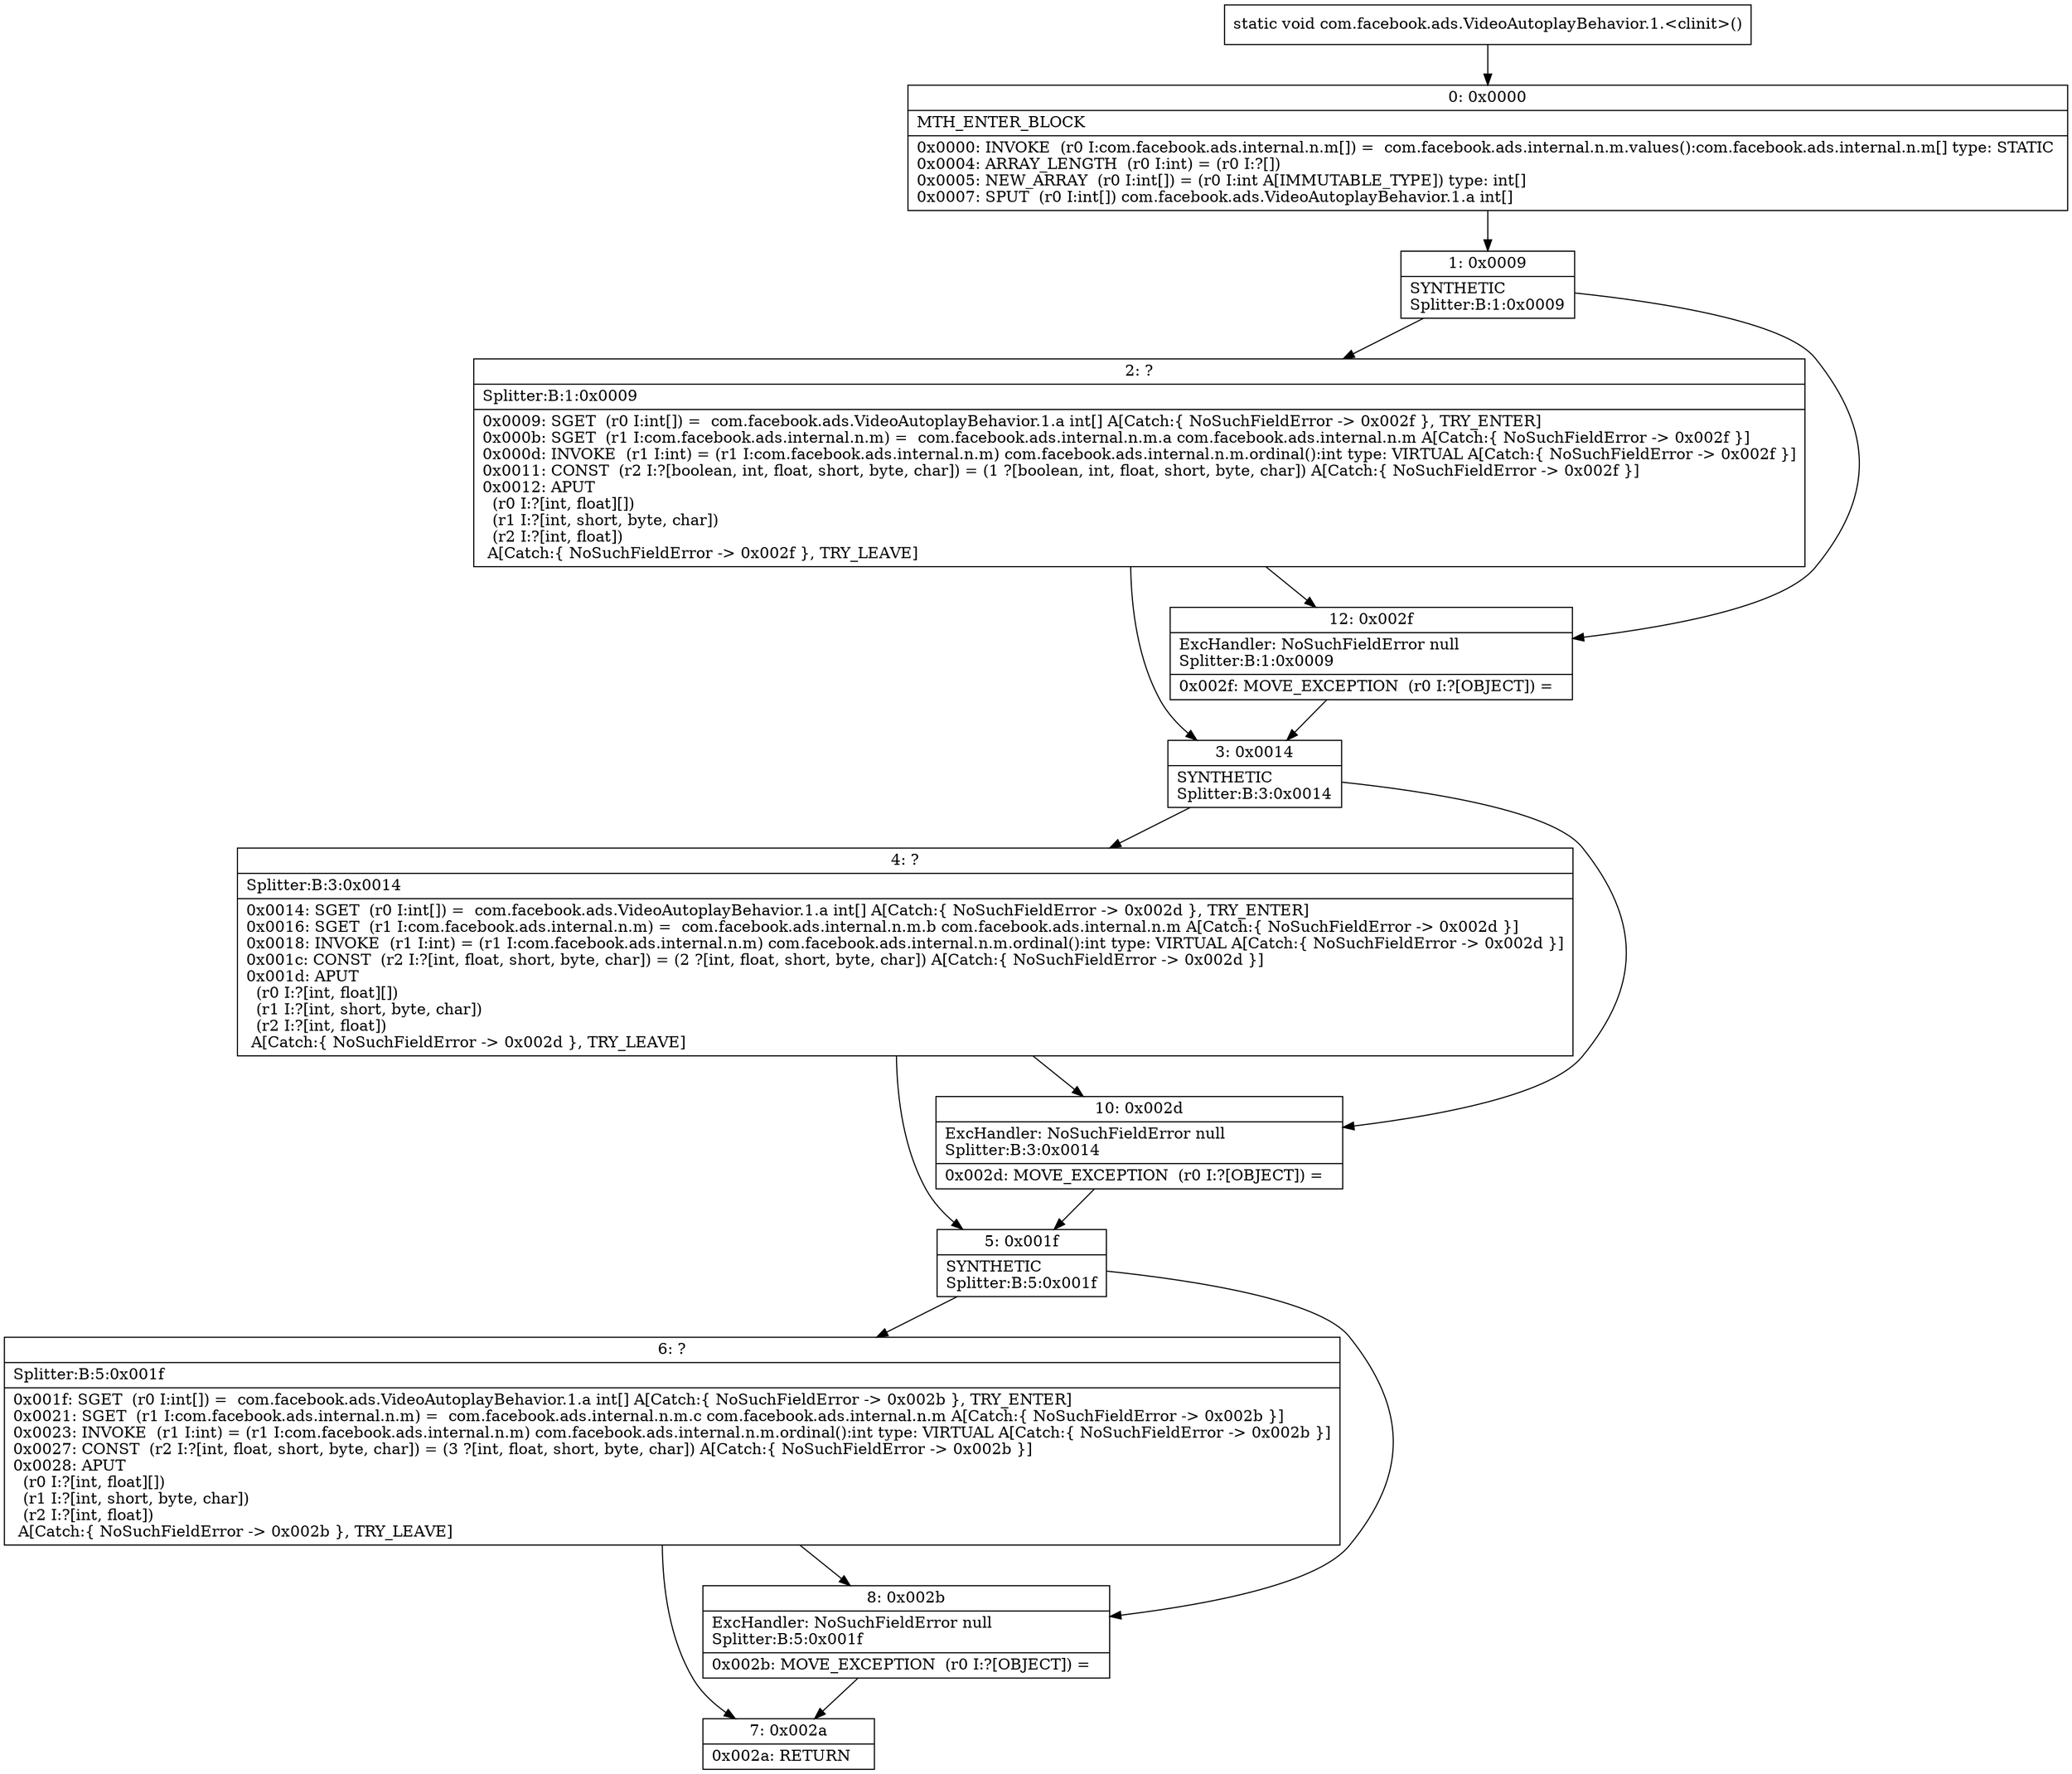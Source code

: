 digraph "CFG forcom.facebook.ads.VideoAutoplayBehavior.1.\<clinit\>()V" {
Node_0 [shape=record,label="{0\:\ 0x0000|MTH_ENTER_BLOCK\l|0x0000: INVOKE  (r0 I:com.facebook.ads.internal.n.m[]) =  com.facebook.ads.internal.n.m.values():com.facebook.ads.internal.n.m[] type: STATIC \l0x0004: ARRAY_LENGTH  (r0 I:int) = (r0 I:?[]) \l0x0005: NEW_ARRAY  (r0 I:int[]) = (r0 I:int A[IMMUTABLE_TYPE]) type: int[] \l0x0007: SPUT  (r0 I:int[]) com.facebook.ads.VideoAutoplayBehavior.1.a int[] \l}"];
Node_1 [shape=record,label="{1\:\ 0x0009|SYNTHETIC\lSplitter:B:1:0x0009\l}"];
Node_2 [shape=record,label="{2\:\ ?|Splitter:B:1:0x0009\l|0x0009: SGET  (r0 I:int[]) =  com.facebook.ads.VideoAutoplayBehavior.1.a int[] A[Catch:\{ NoSuchFieldError \-\> 0x002f \}, TRY_ENTER]\l0x000b: SGET  (r1 I:com.facebook.ads.internal.n.m) =  com.facebook.ads.internal.n.m.a com.facebook.ads.internal.n.m A[Catch:\{ NoSuchFieldError \-\> 0x002f \}]\l0x000d: INVOKE  (r1 I:int) = (r1 I:com.facebook.ads.internal.n.m) com.facebook.ads.internal.n.m.ordinal():int type: VIRTUAL A[Catch:\{ NoSuchFieldError \-\> 0x002f \}]\l0x0011: CONST  (r2 I:?[boolean, int, float, short, byte, char]) = (1 ?[boolean, int, float, short, byte, char]) A[Catch:\{ NoSuchFieldError \-\> 0x002f \}]\l0x0012: APUT  \l  (r0 I:?[int, float][])\l  (r1 I:?[int, short, byte, char])\l  (r2 I:?[int, float])\l A[Catch:\{ NoSuchFieldError \-\> 0x002f \}, TRY_LEAVE]\l}"];
Node_3 [shape=record,label="{3\:\ 0x0014|SYNTHETIC\lSplitter:B:3:0x0014\l}"];
Node_4 [shape=record,label="{4\:\ ?|Splitter:B:3:0x0014\l|0x0014: SGET  (r0 I:int[]) =  com.facebook.ads.VideoAutoplayBehavior.1.a int[] A[Catch:\{ NoSuchFieldError \-\> 0x002d \}, TRY_ENTER]\l0x0016: SGET  (r1 I:com.facebook.ads.internal.n.m) =  com.facebook.ads.internal.n.m.b com.facebook.ads.internal.n.m A[Catch:\{ NoSuchFieldError \-\> 0x002d \}]\l0x0018: INVOKE  (r1 I:int) = (r1 I:com.facebook.ads.internal.n.m) com.facebook.ads.internal.n.m.ordinal():int type: VIRTUAL A[Catch:\{ NoSuchFieldError \-\> 0x002d \}]\l0x001c: CONST  (r2 I:?[int, float, short, byte, char]) = (2 ?[int, float, short, byte, char]) A[Catch:\{ NoSuchFieldError \-\> 0x002d \}]\l0x001d: APUT  \l  (r0 I:?[int, float][])\l  (r1 I:?[int, short, byte, char])\l  (r2 I:?[int, float])\l A[Catch:\{ NoSuchFieldError \-\> 0x002d \}, TRY_LEAVE]\l}"];
Node_5 [shape=record,label="{5\:\ 0x001f|SYNTHETIC\lSplitter:B:5:0x001f\l}"];
Node_6 [shape=record,label="{6\:\ ?|Splitter:B:5:0x001f\l|0x001f: SGET  (r0 I:int[]) =  com.facebook.ads.VideoAutoplayBehavior.1.a int[] A[Catch:\{ NoSuchFieldError \-\> 0x002b \}, TRY_ENTER]\l0x0021: SGET  (r1 I:com.facebook.ads.internal.n.m) =  com.facebook.ads.internal.n.m.c com.facebook.ads.internal.n.m A[Catch:\{ NoSuchFieldError \-\> 0x002b \}]\l0x0023: INVOKE  (r1 I:int) = (r1 I:com.facebook.ads.internal.n.m) com.facebook.ads.internal.n.m.ordinal():int type: VIRTUAL A[Catch:\{ NoSuchFieldError \-\> 0x002b \}]\l0x0027: CONST  (r2 I:?[int, float, short, byte, char]) = (3 ?[int, float, short, byte, char]) A[Catch:\{ NoSuchFieldError \-\> 0x002b \}]\l0x0028: APUT  \l  (r0 I:?[int, float][])\l  (r1 I:?[int, short, byte, char])\l  (r2 I:?[int, float])\l A[Catch:\{ NoSuchFieldError \-\> 0x002b \}, TRY_LEAVE]\l}"];
Node_7 [shape=record,label="{7\:\ 0x002a|0x002a: RETURN   \l}"];
Node_8 [shape=record,label="{8\:\ 0x002b|ExcHandler: NoSuchFieldError null\lSplitter:B:5:0x001f\l|0x002b: MOVE_EXCEPTION  (r0 I:?[OBJECT]) =  \l}"];
Node_10 [shape=record,label="{10\:\ 0x002d|ExcHandler: NoSuchFieldError null\lSplitter:B:3:0x0014\l|0x002d: MOVE_EXCEPTION  (r0 I:?[OBJECT]) =  \l}"];
Node_12 [shape=record,label="{12\:\ 0x002f|ExcHandler: NoSuchFieldError null\lSplitter:B:1:0x0009\l|0x002f: MOVE_EXCEPTION  (r0 I:?[OBJECT]) =  \l}"];
MethodNode[shape=record,label="{static void com.facebook.ads.VideoAutoplayBehavior.1.\<clinit\>() }"];
MethodNode -> Node_0;
Node_0 -> Node_1;
Node_1 -> Node_2;
Node_1 -> Node_12;
Node_2 -> Node_3;
Node_2 -> Node_12;
Node_3 -> Node_4;
Node_3 -> Node_10;
Node_4 -> Node_5;
Node_4 -> Node_10;
Node_5 -> Node_6;
Node_5 -> Node_8;
Node_6 -> Node_7;
Node_6 -> Node_8;
Node_8 -> Node_7;
Node_10 -> Node_5;
Node_12 -> Node_3;
}


